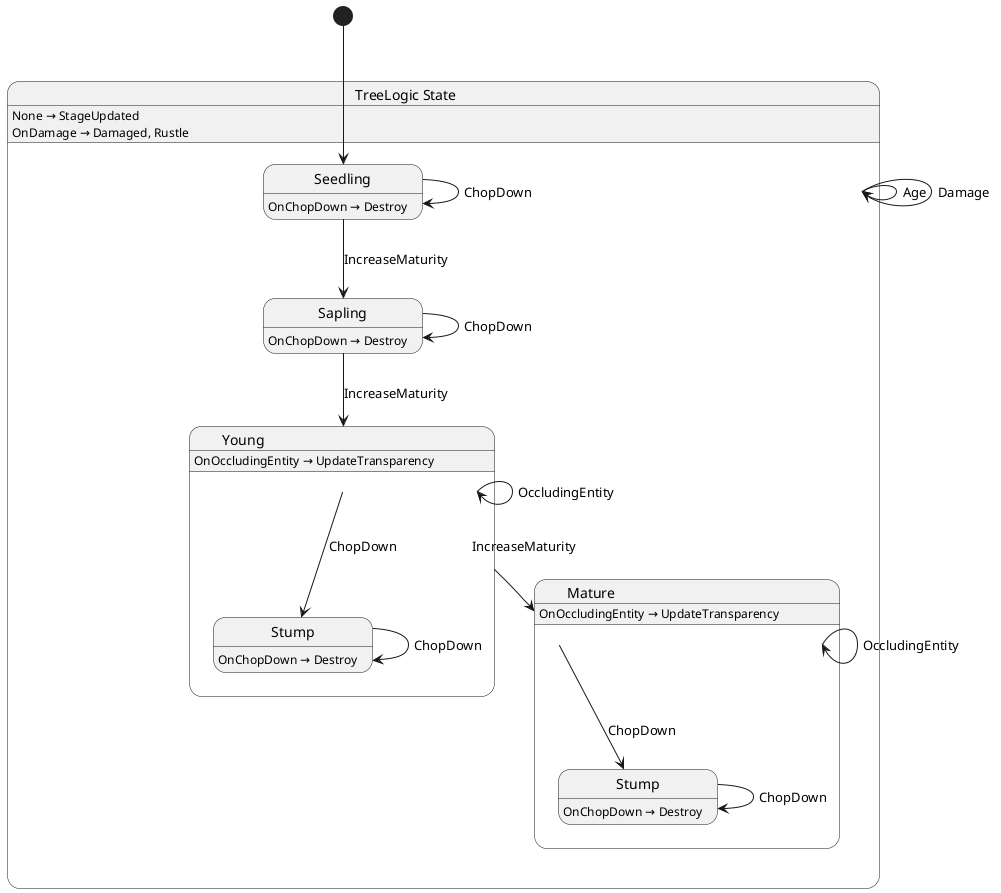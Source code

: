 @startuml TreeLogic
state "TreeLogic State" as Shellguard_Tree_TreeLogic_State {
  state "Mature" as Shellguard_Tree_TreeLogic_State_Mature {
    state "Stump" as Shellguard_Tree_TreeLogic_State_Mature_Stump
  }
  state "Sapling" as Shellguard_Tree_TreeLogic_State_Sapling
  state "Seedling" as Shellguard_Tree_TreeLogic_State_Seedling
  state "Young" as Shellguard_Tree_TreeLogic_State_Young {
    state "Stump" as Shellguard_Tree_TreeLogic_State_Young_Stump
  }
}

Shellguard_Tree_TreeLogic_State --> Shellguard_Tree_TreeLogic_State : Age
Shellguard_Tree_TreeLogic_State --> Shellguard_Tree_TreeLogic_State : Damage
Shellguard_Tree_TreeLogic_State_Mature --> Shellguard_Tree_TreeLogic_State_Mature : OccludingEntity
Shellguard_Tree_TreeLogic_State_Mature --> Shellguard_Tree_TreeLogic_State_Mature_Stump : ChopDown
Shellguard_Tree_TreeLogic_State_Mature_Stump --> Shellguard_Tree_TreeLogic_State_Mature_Stump : ChopDown
Shellguard_Tree_TreeLogic_State_Sapling --> Shellguard_Tree_TreeLogic_State_Sapling : ChopDown
Shellguard_Tree_TreeLogic_State_Sapling --> Shellguard_Tree_TreeLogic_State_Young : IncreaseMaturity
Shellguard_Tree_TreeLogic_State_Seedling --> Shellguard_Tree_TreeLogic_State_Sapling : IncreaseMaturity
Shellguard_Tree_TreeLogic_State_Seedling --> Shellguard_Tree_TreeLogic_State_Seedling : ChopDown
Shellguard_Tree_TreeLogic_State_Young --> Shellguard_Tree_TreeLogic_State_Mature : IncreaseMaturity
Shellguard_Tree_TreeLogic_State_Young --> Shellguard_Tree_TreeLogic_State_Young : OccludingEntity
Shellguard_Tree_TreeLogic_State_Young --> Shellguard_Tree_TreeLogic_State_Young_Stump : ChopDown
Shellguard_Tree_TreeLogic_State_Young_Stump --> Shellguard_Tree_TreeLogic_State_Young_Stump : ChopDown

Shellguard_Tree_TreeLogic_State : None → StageUpdated
Shellguard_Tree_TreeLogic_State : OnDamage → Damaged, Rustle
Shellguard_Tree_TreeLogic_State_Mature : OnOccludingEntity → UpdateTransparency
Shellguard_Tree_TreeLogic_State_Mature_Stump : OnChopDown → Destroy
Shellguard_Tree_TreeLogic_State_Sapling : OnChopDown → Destroy
Shellguard_Tree_TreeLogic_State_Seedling : OnChopDown → Destroy
Shellguard_Tree_TreeLogic_State_Young : OnOccludingEntity → UpdateTransparency
Shellguard_Tree_TreeLogic_State_Young_Stump : OnChopDown → Destroy

[*] --> Shellguard_Tree_TreeLogic_State_Seedling
@enduml
